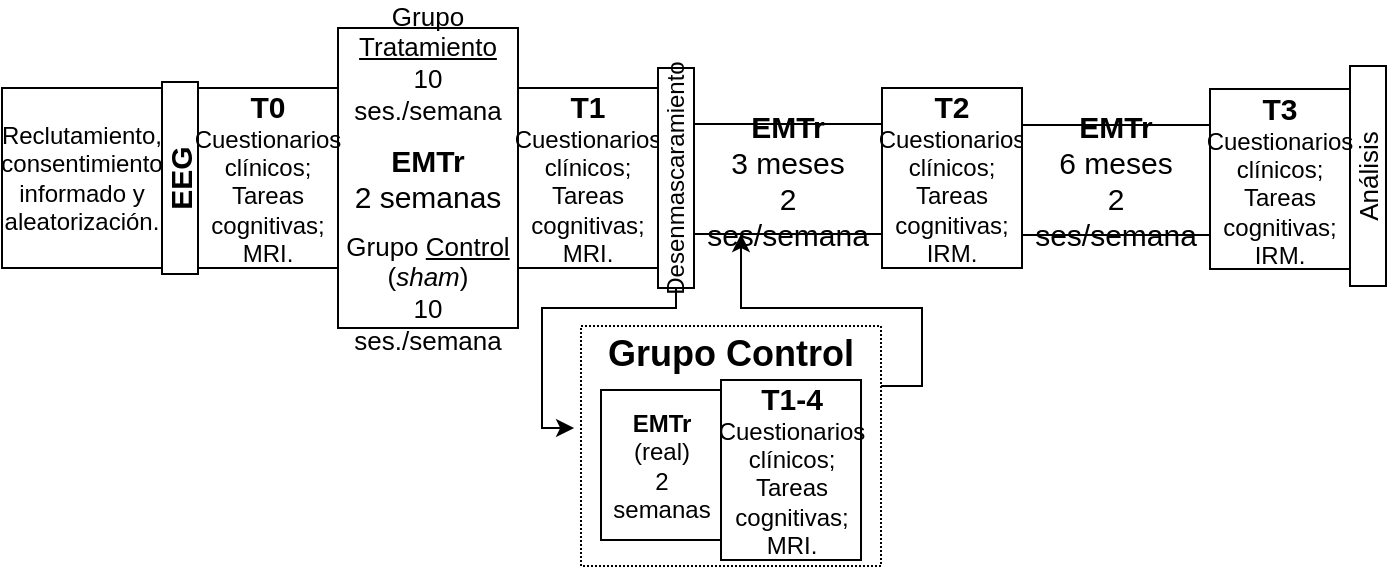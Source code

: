 <mxfile version="11.2.1" type="github" pages="1"><diagram id="X8QFbIyJNCcSeq-3zXTJ" name="Page-1"><mxGraphModel dx="1422" dy="822" grid="1" gridSize="10" guides="1" tooltips="1" connect="1" arrows="1" fold="1" page="1" pageScale="1" pageWidth="850" pageHeight="1100" math="0" shadow="0"><root><mxCell id="0"/><mxCell id="1" parent="0"/><mxCell id="ubm_WBcJSuP-9qOAKnSD-2" style="edgeStyle=orthogonalEdgeStyle;rounded=0;orthogonalLoop=1;jettySize=auto;html=1;exitX=1;exitY=0.25;exitDx=0;exitDy=0;entryX=0.25;entryY=1;entryDx=0;entryDy=0;" edge="1" parent="1" source="rkIUl9ga3imvRnDAsCv6-20" target="rkIUl9ga3imvRnDAsCv6-18"><mxGeometry relative="1" as="geometry"><Array as="points"><mxPoint x="500" y="219"/><mxPoint x="500" y="180"/><mxPoint x="410" y="180"/></Array></mxGeometry></mxCell><mxCell id="rkIUl9ga3imvRnDAsCv6-20" value="" style="rounded=0;whiteSpace=wrap;html=1;dashed=1;dashPattern=1 1;rotation=0;" parent="1" vertex="1"><mxGeometry x="329.5" y="189" width="150" height="120" as="geometry"/></mxCell><mxCell id="rkIUl9ga3imvRnDAsCv6-1" value="&lt;font style=&quot;font-size: 12px&quot;&gt;Reclutamiento, &lt;br&gt;consentimiento informado y aleatorización.&lt;br&gt;&lt;/font&gt;" style="rounded=0;whiteSpace=wrap;html=1;rotation=0;" parent="1" vertex="1"><mxGeometry x="40" y="70" width="80" height="90" as="geometry"/></mxCell><mxCell id="rkIUl9ga3imvRnDAsCv6-4" value="&lt;h2 style=&quot;font-size: 15px&quot;&gt;&lt;font style=&quot;font-size: 15px&quot;&gt;EEG&lt;/font&gt;&lt;/h2&gt;" style="rounded=0;whiteSpace=wrap;html=1;rotation=-90;" parent="1" vertex="1"><mxGeometry x="81" y="106" width="96" height="18" as="geometry"/></mxCell><mxCell id="rkIUl9ga3imvRnDAsCv6-7" value="&lt;font style=&quot;font-size: 13px&quot;&gt;Grupo &lt;u&gt;Tratamiento&lt;/u&gt;&lt;br&gt;10 ses./semana&lt;/font&gt;&lt;font style=&quot;font-size: 12px&quot;&gt;&lt;br&gt;&lt;/font&gt;&lt;div style=&quot;font-size: 7px&quot;&gt;&lt;font style=&quot;font-size: 7px&quot;&gt;&lt;br&gt;&lt;/font&gt;&lt;/div&gt;&lt;div style=&quot;font-size: 15px&quot;&gt;&lt;font style=&quot;font-size: 15px&quot;&gt;&lt;b&gt;EMTr&lt;/b&gt;&lt;br&gt;2 semanas&lt;br&gt;&lt;/font&gt;&lt;/div&gt;&lt;div style=&quot;font-size: 7px&quot;&gt;&lt;font style=&quot;font-size: 7px&quot;&gt;&lt;br&gt;&lt;/font&gt;&lt;/div&gt;&lt;div style=&quot;font-size: 13px&quot;&gt;&lt;font style=&quot;font-size: 13px&quot;&gt;Grupo &lt;u&gt;Control&lt;/u&gt;&lt;br&gt;(&lt;i&gt;sham&lt;/i&gt;)&lt;br&gt;10 ses./semana&lt;br&gt;&lt;/font&gt;&lt;/div&gt;" style="rounded=0;whiteSpace=wrap;html=1;rotation=0;" parent="1" vertex="1"><mxGeometry x="208" y="40" width="90" height="150" as="geometry"/></mxCell><mxCell id="rkIUl9ga3imvRnDAsCv6-10" value="&lt;font style=&quot;font-size: 15px&quot;&gt;&lt;b&gt;&lt;font style=&quot;font-size: 15px&quot;&gt;T0&lt;/font&gt;&lt;/b&gt;&lt;/font&gt;&lt;br&gt;Cuestionarios clínicos;&lt;br&gt;Tareas cognitivas;&lt;br&gt;MRI." style="rounded=0;whiteSpace=wrap;html=1;rotation=0;" parent="1" vertex="1"><mxGeometry x="138" y="70" width="70" height="90" as="geometry"/></mxCell><mxCell id="rkIUl9ga3imvRnDAsCv6-13" value="&lt;font style=&quot;font-size: 15px&quot;&gt;&lt;b&gt;&lt;font style=&quot;font-size: 15px&quot;&gt;T1&lt;/font&gt;&lt;/b&gt;&lt;/font&gt;&lt;br&gt;Cuestionarios clínicos;&lt;br&gt;Tareas cognitivas;&lt;br&gt;MRI." style="rounded=0;whiteSpace=wrap;html=1;rotation=0;" parent="1" vertex="1"><mxGeometry x="298" y="70" width="70" height="90" as="geometry"/></mxCell><mxCell id="ubm_WBcJSuP-9qOAKnSD-1" style="edgeStyle=orthogonalEdgeStyle;rounded=0;orthogonalLoop=1;jettySize=auto;html=1;entryX=-0.023;entryY=0.425;entryDx=0;entryDy=0;entryPerimeter=0;" edge="1" parent="1" source="rkIUl9ga3imvRnDAsCv6-15" target="rkIUl9ga3imvRnDAsCv6-20"><mxGeometry relative="1" as="geometry"><Array as="points"><mxPoint x="377" y="180"/><mxPoint x="310" y="180"/><mxPoint x="310" y="240"/></Array></mxGeometry></mxCell><mxCell id="rkIUl9ga3imvRnDAsCv6-15" value="&lt;div&gt;Desenmascaramiento&lt;/div&gt;" style="rounded=0;whiteSpace=wrap;html=1;rotation=-90;" parent="1" vertex="1"><mxGeometry x="322" y="106" width="110" height="18" as="geometry"/></mxCell><mxCell id="rkIUl9ga3imvRnDAsCv6-16" value="&lt;div&gt;&lt;b&gt;EMTr&lt;br&gt;&lt;/b&gt;(real)&lt;br&gt;2 semanas&lt;/div&gt;" style="rounded=0;whiteSpace=wrap;html=1;rotation=0;" parent="1" vertex="1"><mxGeometry x="339.5" y="221" width="60" height="75" as="geometry"/></mxCell><mxCell id="rkIUl9ga3imvRnDAsCv6-17" value="&lt;font style=&quot;font-size: 15px&quot;&gt;&lt;b&gt;&lt;font style=&quot;font-size: 15px&quot;&gt;T1-4&lt;/font&gt;&lt;/b&gt;&lt;/font&gt;&lt;br&gt;Cuestionarios clínicos;&lt;br&gt;Tareas cognitivas;&lt;br&gt;MRI." style="rounded=0;whiteSpace=wrap;html=1;rotation=0;" parent="1" vertex="1"><mxGeometry x="399.5" y="216" width="70" height="90" as="geometry"/></mxCell><mxCell id="rkIUl9ga3imvRnDAsCv6-18" value="&lt;font style=&quot;font-size: 15px&quot;&gt;&lt;b&gt;EMTr&lt;/b&gt;&lt;/font&gt;&lt;br&gt;&lt;div style=&quot;font-size: 15px&quot;&gt;&lt;font style=&quot;font-size: 15px&quot;&gt;3 meses&lt;br&gt;&lt;/font&gt;&lt;/div&gt;&lt;div style=&quot;font-size: 15px&quot;&gt;&lt;font style=&quot;font-size: 15px&quot;&gt;2 ses/semana&lt;br&gt;&lt;/font&gt;&lt;/div&gt;" style="rounded=0;whiteSpace=wrap;html=1;rotation=0;" parent="1" vertex="1"><mxGeometry x="386" y="88" width="94" height="55" as="geometry"/></mxCell><mxCell id="rkIUl9ga3imvRnDAsCv6-19" value="&lt;font style=&quot;font-size: 15px&quot;&gt;&lt;b&gt;&lt;font style=&quot;font-size: 15px&quot;&gt;T2&lt;/font&gt;&lt;/b&gt;&lt;/font&gt;&lt;br&gt;Cuestionarios clínicos;&lt;br&gt;Tareas cognitivas;&lt;br&gt;IRM." style="rounded=0;whiteSpace=wrap;html=1;rotation=0;" parent="1" vertex="1"><mxGeometry x="480" y="70" width="70" height="90" as="geometry"/></mxCell><mxCell id="rkIUl9ga3imvRnDAsCv6-21" value="&lt;b&gt;&lt;font style=&quot;font-size: 18px&quot;&gt;Grupo Control&lt;/font&gt;&lt;/b&gt;" style="text;html=1;strokeColor=none;fillColor=none;align=center;verticalAlign=middle;whiteSpace=wrap;rounded=0;dashed=1;dashPattern=1 1;rotation=0;" parent="1" vertex="1"><mxGeometry x="322" y="193" width="165" height="20" as="geometry"/></mxCell><mxCell id="rkIUl9ga3imvRnDAsCv6-24" value="&lt;div style=&quot;font-size: 13px&quot;&gt;Análisis&lt;/div&gt;" style="rounded=0;whiteSpace=wrap;html=1;rotation=-90;" parent="1" vertex="1"><mxGeometry x="668" y="105" width="110" height="18" as="geometry"/></mxCell><mxCell id="ubm_WBcJSuP-9qOAKnSD-3" value="&lt;font style=&quot;font-size: 15px&quot;&gt;&lt;b&gt;EMTr&lt;/b&gt;&lt;/font&gt;&lt;br&gt;&lt;div style=&quot;font-size: 15px&quot;&gt;&lt;font style=&quot;font-size: 15px&quot;&gt;6 meses&lt;br&gt;&lt;/font&gt;&lt;/div&gt;&lt;div style=&quot;font-size: 15px&quot;&gt;&lt;font style=&quot;font-size: 15px&quot;&gt;2 ses/semana&lt;br&gt;&lt;/font&gt;&lt;/div&gt;" style="rounded=0;whiteSpace=wrap;html=1;rotation=0;" vertex="1" parent="1"><mxGeometry x="550" y="88.5" width="94" height="55" as="geometry"/></mxCell><mxCell id="ubm_WBcJSuP-9qOAKnSD-4" value="&lt;font style=&quot;font-size: 15px&quot;&gt;&lt;b&gt;&lt;font style=&quot;font-size: 15px&quot;&gt;T3&lt;/font&gt;&lt;/b&gt;&lt;/font&gt;&lt;br&gt;Cuestionarios clínicos;&lt;br&gt;Tareas cognitivas;&lt;br&gt;IRM." style="rounded=0;whiteSpace=wrap;html=1;rotation=0;" vertex="1" parent="1"><mxGeometry x="644" y="70.5" width="70" height="90" as="geometry"/></mxCell></root></mxGraphModel></diagram></mxfile>